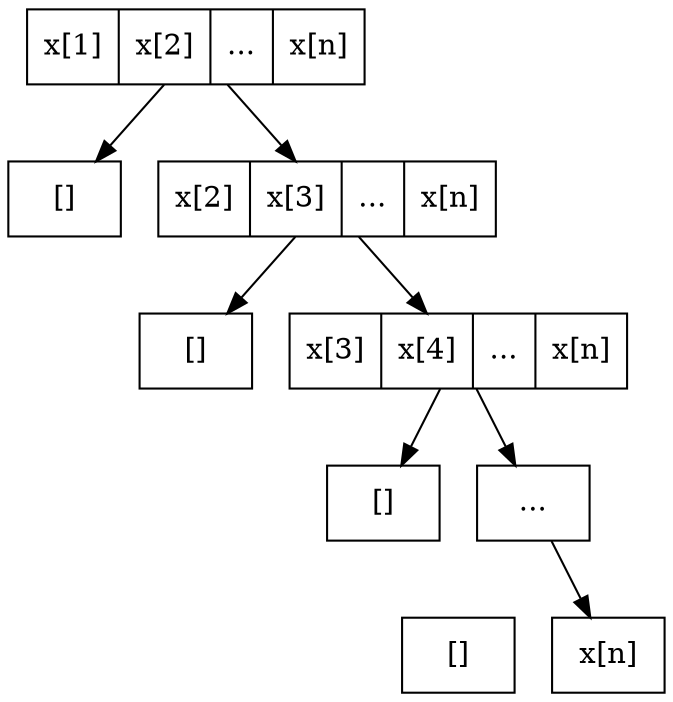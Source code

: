 /*unbalanced quick sort partition*/
digraph G{
	margin="0"
	node [shape=record];
	/*nil node to make the tree balanced*/
	e1[label="[]"];
	e2[label="[]"];
	e3[label="[]"];
	en[label="[]"];
        n1[label="x[1] | x[2] | ... | x[n]"];
        n2[label="x[2] | x[3] | ... | x[n]"];
        n3[label="x[3] | x[4] | ... | x[n]"];
        n[label="x[n]"];
	n1->e1;
	n2->e2;
	n3->e3;
	"..."->en[style=invis];
	n1 -> n2 -> n3 -> "..." -> n;
}
